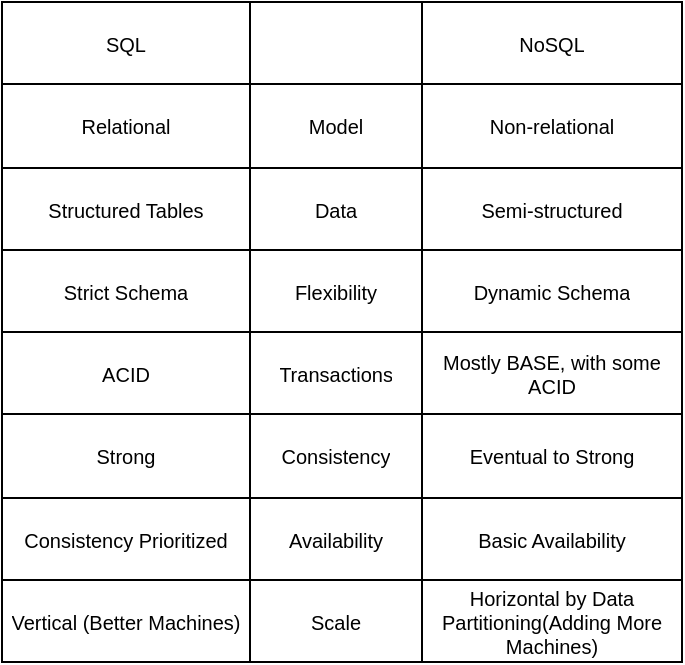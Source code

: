 <mxfile version="20.3.0" type="device" pages="10"><diagram id="bmeC23ZVEP4GH1zUWaCs" name="SQL vs NoSQL"><mxGraphModel dx="1338" dy="857" grid="0" gridSize="10" guides="1" tooltips="1" connect="1" arrows="1" fold="1" page="1" pageScale="1" pageWidth="1100" pageHeight="850" math="0" shadow="0"><root><mxCell id="0"/><mxCell id="1" parent="0"/><mxCell id="XJnnD5uresD6ZvlUQah7-67" value="" style="shape=table;html=1;whiteSpace=wrap;startSize=0;container=1;collapsible=0;childLayout=tableLayout;fontSize=10;" parent="1" vertex="1"><mxGeometry x="500" y="400" width="340" height="330" as="geometry"/></mxCell><mxCell id="XJnnD5uresD6ZvlUQah7-100" value="" style="shape=tableRow;horizontal=0;startSize=0;swimlaneHead=0;swimlaneBody=0;top=0;left=0;bottom=0;right=0;collapsible=0;dropTarget=0;fillColor=none;points=[[0,0.5],[1,0.5]];portConstraint=eastwest;fontSize=10;" parent="XJnnD5uresD6ZvlUQah7-67" vertex="1"><mxGeometry width="340" height="41" as="geometry"/></mxCell><mxCell id="XJnnD5uresD6ZvlUQah7-101" value="&lt;font style=&quot;font-size: 10px;&quot;&gt;SQL&lt;/font&gt;" style="shape=partialRectangle;html=1;whiteSpace=wrap;connectable=0;fillColor=none;top=0;left=0;bottom=0;right=0;overflow=hidden;fontSize=10;" parent="XJnnD5uresD6ZvlUQah7-100" vertex="1"><mxGeometry width="124" height="41" as="geometry"><mxRectangle width="124" height="41" as="alternateBounds"/></mxGeometry></mxCell><mxCell id="XJnnD5uresD6ZvlUQah7-102" value="" style="shape=partialRectangle;html=1;whiteSpace=wrap;connectable=0;fillColor=none;top=0;left=0;bottom=0;right=0;overflow=hidden;fontSize=10;" parent="XJnnD5uresD6ZvlUQah7-100" vertex="1"><mxGeometry x="124" width="86" height="41" as="geometry"><mxRectangle width="86" height="41" as="alternateBounds"/></mxGeometry></mxCell><mxCell id="XJnnD5uresD6ZvlUQah7-103" value="NoSQL" style="shape=partialRectangle;html=1;whiteSpace=wrap;connectable=0;fillColor=none;top=0;left=0;bottom=0;right=0;overflow=hidden;fontSize=10;" parent="XJnnD5uresD6ZvlUQah7-100" vertex="1"><mxGeometry x="210" width="130" height="41" as="geometry"><mxRectangle width="130" height="41" as="alternateBounds"/></mxGeometry></mxCell><mxCell id="XJnnD5uresD6ZvlUQah7-68" value="" style="shape=tableRow;horizontal=0;startSize=0;swimlaneHead=0;swimlaneBody=0;top=0;left=0;bottom=0;right=0;collapsible=0;dropTarget=0;fillColor=none;points=[[0,0.5],[1,0.5]];portConstraint=eastwest;fontSize=10;" parent="XJnnD5uresD6ZvlUQah7-67" vertex="1"><mxGeometry y="41" width="340" height="42" as="geometry"/></mxCell><mxCell id="XJnnD5uresD6ZvlUQah7-69" value="Relational" style="shape=partialRectangle;html=1;whiteSpace=wrap;connectable=0;fillColor=none;top=0;left=0;bottom=0;right=0;overflow=hidden;fontSize=10;" parent="XJnnD5uresD6ZvlUQah7-68" vertex="1"><mxGeometry width="124" height="42" as="geometry"><mxRectangle width="124" height="42" as="alternateBounds"/></mxGeometry></mxCell><mxCell id="XJnnD5uresD6ZvlUQah7-70" value="Model" style="shape=partialRectangle;html=1;whiteSpace=wrap;connectable=0;fillColor=none;top=0;left=0;bottom=0;right=0;overflow=hidden;fontSize=10;" parent="XJnnD5uresD6ZvlUQah7-68" vertex="1"><mxGeometry x="124" width="86" height="42" as="geometry"><mxRectangle width="86" height="42" as="alternateBounds"/></mxGeometry></mxCell><mxCell id="XJnnD5uresD6ZvlUQah7-71" value="Non-relational" style="shape=partialRectangle;html=1;whiteSpace=wrap;connectable=0;fillColor=none;top=0;left=0;bottom=0;right=0;overflow=hidden;fontSize=10;" parent="XJnnD5uresD6ZvlUQah7-68" vertex="1"><mxGeometry x="210" width="130" height="42" as="geometry"><mxRectangle width="130" height="42" as="alternateBounds"/></mxGeometry></mxCell><mxCell id="XJnnD5uresD6ZvlUQah7-72" value="" style="shape=tableRow;horizontal=0;startSize=0;swimlaneHead=0;swimlaneBody=0;top=0;left=0;bottom=0;right=0;collapsible=0;dropTarget=0;fillColor=none;points=[[0,0.5],[1,0.5]];portConstraint=eastwest;fontSize=10;" parent="XJnnD5uresD6ZvlUQah7-67" vertex="1"><mxGeometry y="83" width="340" height="41" as="geometry"/></mxCell><mxCell id="XJnnD5uresD6ZvlUQah7-73" value="Structured Tables" style="shape=partialRectangle;html=1;whiteSpace=wrap;connectable=0;fillColor=none;top=0;left=0;bottom=0;right=0;overflow=hidden;fontSize=10;" parent="XJnnD5uresD6ZvlUQah7-72" vertex="1"><mxGeometry width="124" height="41" as="geometry"><mxRectangle width="124" height="41" as="alternateBounds"/></mxGeometry></mxCell><mxCell id="XJnnD5uresD6ZvlUQah7-74" value="Data" style="shape=partialRectangle;html=1;whiteSpace=wrap;connectable=0;fillColor=none;top=0;left=0;bottom=0;right=0;overflow=hidden;fontSize=10;" parent="XJnnD5uresD6ZvlUQah7-72" vertex="1"><mxGeometry x="124" width="86" height="41" as="geometry"><mxRectangle width="86" height="41" as="alternateBounds"/></mxGeometry></mxCell><mxCell id="XJnnD5uresD6ZvlUQah7-75" value="Semi-structured" style="shape=partialRectangle;html=1;whiteSpace=wrap;connectable=0;fillColor=none;top=0;left=0;bottom=0;right=0;overflow=hidden;fontSize=10;" parent="XJnnD5uresD6ZvlUQah7-72" vertex="1"><mxGeometry x="210" width="130" height="41" as="geometry"><mxRectangle width="130" height="41" as="alternateBounds"/></mxGeometry></mxCell><mxCell id="XJnnD5uresD6ZvlUQah7-76" value="" style="shape=tableRow;horizontal=0;startSize=0;swimlaneHead=0;swimlaneBody=0;top=0;left=0;bottom=0;right=0;collapsible=0;dropTarget=0;fillColor=none;points=[[0,0.5],[1,0.5]];portConstraint=eastwest;fontSize=10;" parent="XJnnD5uresD6ZvlUQah7-67" vertex="1"><mxGeometry y="124" width="340" height="41" as="geometry"/></mxCell><mxCell id="XJnnD5uresD6ZvlUQah7-77" value="Strict Schema" style="shape=partialRectangle;html=1;whiteSpace=wrap;connectable=0;fillColor=none;top=0;left=0;bottom=0;right=0;overflow=hidden;fontSize=10;" parent="XJnnD5uresD6ZvlUQah7-76" vertex="1"><mxGeometry width="124" height="41" as="geometry"><mxRectangle width="124" height="41" as="alternateBounds"/></mxGeometry></mxCell><mxCell id="XJnnD5uresD6ZvlUQah7-78" value="Flexibility" style="shape=partialRectangle;html=1;whiteSpace=wrap;connectable=0;fillColor=none;top=0;left=0;bottom=0;right=0;overflow=hidden;fontSize=10;" parent="XJnnD5uresD6ZvlUQah7-76" vertex="1"><mxGeometry x="124" width="86" height="41" as="geometry"><mxRectangle width="86" height="41" as="alternateBounds"/></mxGeometry></mxCell><mxCell id="XJnnD5uresD6ZvlUQah7-79" value="Dynamic Schema" style="shape=partialRectangle;html=1;whiteSpace=wrap;connectable=0;fillColor=none;top=0;left=0;bottom=0;right=0;overflow=hidden;pointerEvents=1;fontSize=10;" parent="XJnnD5uresD6ZvlUQah7-76" vertex="1"><mxGeometry x="210" width="130" height="41" as="geometry"><mxRectangle width="130" height="41" as="alternateBounds"/></mxGeometry></mxCell><mxCell id="XJnnD5uresD6ZvlUQah7-80" value="" style="shape=tableRow;horizontal=0;startSize=0;swimlaneHead=0;swimlaneBody=0;top=0;left=0;bottom=0;right=0;collapsible=0;dropTarget=0;fillColor=none;points=[[0,0.5],[1,0.5]];portConstraint=eastwest;fontSize=10;" parent="XJnnD5uresD6ZvlUQah7-67" vertex="1"><mxGeometry y="165" width="340" height="41" as="geometry"/></mxCell><mxCell id="XJnnD5uresD6ZvlUQah7-81" value="ACID" style="shape=partialRectangle;html=1;whiteSpace=wrap;connectable=0;fillColor=none;top=0;left=0;bottom=0;right=0;overflow=hidden;fontSize=10;" parent="XJnnD5uresD6ZvlUQah7-80" vertex="1"><mxGeometry width="124" height="41" as="geometry"><mxRectangle width="124" height="41" as="alternateBounds"/></mxGeometry></mxCell><mxCell id="XJnnD5uresD6ZvlUQah7-82" value="Transactions" style="shape=partialRectangle;html=1;whiteSpace=wrap;connectable=0;fillColor=none;top=0;left=0;bottom=0;right=0;overflow=hidden;fontSize=10;" parent="XJnnD5uresD6ZvlUQah7-80" vertex="1"><mxGeometry x="124" width="86" height="41" as="geometry"><mxRectangle width="86" height="41" as="alternateBounds"/></mxGeometry></mxCell><mxCell id="XJnnD5uresD6ZvlUQah7-83" value="Mostly BASE, with some ACID" style="shape=partialRectangle;html=1;whiteSpace=wrap;connectable=0;fillColor=none;top=0;left=0;bottom=0;right=0;overflow=hidden;pointerEvents=1;fontSize=10;" parent="XJnnD5uresD6ZvlUQah7-80" vertex="1"><mxGeometry x="210" width="130" height="41" as="geometry"><mxRectangle width="130" height="41" as="alternateBounds"/></mxGeometry></mxCell><mxCell id="XJnnD5uresD6ZvlUQah7-84" value="" style="shape=tableRow;horizontal=0;startSize=0;swimlaneHead=0;swimlaneBody=0;top=0;left=0;bottom=0;right=0;collapsible=0;dropTarget=0;fillColor=none;points=[[0,0.5],[1,0.5]];portConstraint=eastwest;fontSize=10;" parent="XJnnD5uresD6ZvlUQah7-67" vertex="1"><mxGeometry y="206" width="340" height="42" as="geometry"/></mxCell><mxCell id="XJnnD5uresD6ZvlUQah7-85" value="Strong" style="shape=partialRectangle;html=1;whiteSpace=wrap;connectable=0;fillColor=none;top=0;left=0;bottom=0;right=0;overflow=hidden;fontSize=10;" parent="XJnnD5uresD6ZvlUQah7-84" vertex="1"><mxGeometry width="124" height="42" as="geometry"><mxRectangle width="124" height="42" as="alternateBounds"/></mxGeometry></mxCell><mxCell id="XJnnD5uresD6ZvlUQah7-86" value="Consistency" style="shape=partialRectangle;html=1;whiteSpace=wrap;connectable=0;fillColor=none;top=0;left=0;bottom=0;right=0;overflow=hidden;fontSize=10;" parent="XJnnD5uresD6ZvlUQah7-84" vertex="1"><mxGeometry x="124" width="86" height="42" as="geometry"><mxRectangle width="86" height="42" as="alternateBounds"/></mxGeometry></mxCell><mxCell id="XJnnD5uresD6ZvlUQah7-87" value="Eventual to Strong" style="shape=partialRectangle;html=1;whiteSpace=wrap;connectable=0;fillColor=none;top=0;left=0;bottom=0;right=0;overflow=hidden;pointerEvents=1;fontSize=10;" parent="XJnnD5uresD6ZvlUQah7-84" vertex="1"><mxGeometry x="210" width="130" height="42" as="geometry"><mxRectangle width="130" height="42" as="alternateBounds"/></mxGeometry></mxCell><mxCell id="XJnnD5uresD6ZvlUQah7-88" value="" style="shape=tableRow;horizontal=0;startSize=0;swimlaneHead=0;swimlaneBody=0;top=0;left=0;bottom=0;right=0;collapsible=0;dropTarget=0;fillColor=none;points=[[0,0.5],[1,0.5]];portConstraint=eastwest;fontSize=10;" parent="XJnnD5uresD6ZvlUQah7-67" vertex="1"><mxGeometry y="248" width="340" height="41" as="geometry"/></mxCell><mxCell id="XJnnD5uresD6ZvlUQah7-89" value="Consistency Prioritized" style="shape=partialRectangle;html=1;whiteSpace=wrap;connectable=0;fillColor=none;top=0;left=0;bottom=0;right=0;overflow=hidden;fontSize=10;" parent="XJnnD5uresD6ZvlUQah7-88" vertex="1"><mxGeometry width="124" height="41" as="geometry"><mxRectangle width="124" height="41" as="alternateBounds"/></mxGeometry></mxCell><mxCell id="XJnnD5uresD6ZvlUQah7-90" value="Availability" style="shape=partialRectangle;html=1;whiteSpace=wrap;connectable=0;fillColor=none;top=0;left=0;bottom=0;right=0;overflow=hidden;fontSize=10;" parent="XJnnD5uresD6ZvlUQah7-88" vertex="1"><mxGeometry x="124" width="86" height="41" as="geometry"><mxRectangle width="86" height="41" as="alternateBounds"/></mxGeometry></mxCell><mxCell id="XJnnD5uresD6ZvlUQah7-91" value="Basic Availability" style="shape=partialRectangle;html=1;whiteSpace=wrap;connectable=0;fillColor=none;top=0;left=0;bottom=0;right=0;overflow=hidden;pointerEvents=1;fontSize=10;" parent="XJnnD5uresD6ZvlUQah7-88" vertex="1"><mxGeometry x="210" width="130" height="41" as="geometry"><mxRectangle width="130" height="41" as="alternateBounds"/></mxGeometry></mxCell><mxCell id="XJnnD5uresD6ZvlUQah7-92" value="" style="shape=tableRow;horizontal=0;startSize=0;swimlaneHead=0;swimlaneBody=0;top=0;left=0;bottom=0;right=0;collapsible=0;dropTarget=0;fillColor=none;points=[[0,0.5],[1,0.5]];portConstraint=eastwest;fontSize=10;" parent="XJnnD5uresD6ZvlUQah7-67" vertex="1"><mxGeometry y="289" width="340" height="41" as="geometry"/></mxCell><mxCell id="XJnnD5uresD6ZvlUQah7-93" value="Vertical (Better Machines)" style="shape=partialRectangle;html=1;whiteSpace=wrap;connectable=0;fillColor=none;top=0;left=0;bottom=0;right=0;overflow=hidden;fontSize=10;" parent="XJnnD5uresD6ZvlUQah7-92" vertex="1"><mxGeometry width="124" height="41" as="geometry"><mxRectangle width="124" height="41" as="alternateBounds"/></mxGeometry></mxCell><mxCell id="XJnnD5uresD6ZvlUQah7-94" value="Scale" style="shape=partialRectangle;html=1;whiteSpace=wrap;connectable=0;fillColor=none;top=0;left=0;bottom=0;right=0;overflow=hidden;fontSize=10;" parent="XJnnD5uresD6ZvlUQah7-92" vertex="1"><mxGeometry x="124" width="86" height="41" as="geometry"><mxRectangle width="86" height="41" as="alternateBounds"/></mxGeometry></mxCell><mxCell id="XJnnD5uresD6ZvlUQah7-95" value="&lt;font style=&quot;font-size: 10px;&quot;&gt;Horizontal by Data Partitioning(Adding More Machines)&lt;/font&gt;" style="shape=partialRectangle;html=1;whiteSpace=wrap;connectable=0;fillColor=none;top=0;left=0;bottom=0;right=0;overflow=hidden;pointerEvents=1;fontSize=10;" parent="XJnnD5uresD6ZvlUQah7-92" vertex="1"><mxGeometry x="210" width="130" height="41" as="geometry"><mxRectangle width="130" height="41" as="alternateBounds"/></mxGeometry></mxCell></root></mxGraphModel></diagram><diagram id="zB7-epJvuJslXONcUxfN" name="Sample Table"><mxGraphModel dx="1338" dy="857" grid="0" gridSize="10" guides="1" tooltips="1" connect="1" arrows="1" fold="1" page="1" pageScale="1" pageWidth="1100" pageHeight="850" math="0" shadow="0"><root><mxCell id="0"/><mxCell id="1" parent="0"/><mxCell id="f8QMIRhuLipVYhXRA7FT-1" value="" style="shape=table;html=1;whiteSpace=wrap;startSize=0;container=1;collapsible=0;childLayout=tableLayout;fontSize=7;" parent="1" vertex="1"><mxGeometry x="340" y="440" width="180" height="62" as="geometry"/></mxCell><mxCell id="f8QMIRhuLipVYhXRA7FT-2" value="" style="shape=tableRow;horizontal=0;startSize=0;swimlaneHead=0;swimlaneBody=0;top=0;left=0;bottom=0;right=0;collapsible=0;dropTarget=0;fillColor=none;points=[[0,0.5],[1,0.5]];portConstraint=eastwest;fontSize=7;" parent="f8QMIRhuLipVYhXRA7FT-1" vertex="1"><mxGeometry width="180" height="22" as="geometry"/></mxCell><mxCell id="f8QMIRhuLipVYhXRA7FT-3" value="client_id" style="shape=partialRectangle;html=1;whiteSpace=wrap;connectable=0;fillColor=none;top=0;left=0;bottom=0;right=0;overflow=hidden;fontSize=7;" parent="f8QMIRhuLipVYhXRA7FT-2" vertex="1"><mxGeometry width="60" height="22" as="geometry"><mxRectangle width="60" height="22" as="alternateBounds"/></mxGeometry></mxCell><mxCell id="f8QMIRhuLipVYhXRA7FT-4" value="PHP&lt;span style=&quot;white-space: pre;&quot;&gt;&#9;&lt;/span&gt;" style="shape=partialRectangle;html=1;whiteSpace=wrap;connectable=0;fillColor=none;top=0;left=0;bottom=0;right=0;overflow=hidden;fontSize=7;" parent="f8QMIRhuLipVYhXRA7FT-2" vertex="1"><mxGeometry x="60" width="60" height="22" as="geometry"><mxRectangle width="60" height="22" as="alternateBounds"/></mxGeometry></mxCell><mxCell id="f8QMIRhuLipVYhXRA7FT-5" value="USD" style="shape=partialRectangle;html=1;whiteSpace=wrap;connectable=0;fillColor=none;top=0;left=0;bottom=0;right=0;overflow=hidden;fontSize=7;" parent="f8QMIRhuLipVYhXRA7FT-2" vertex="1"><mxGeometry x="120" width="60" height="22" as="geometry"><mxRectangle width="60" height="22" as="alternateBounds"/></mxGeometry></mxCell><mxCell id="f8QMIRhuLipVYhXRA7FT-6" value="" style="shape=tableRow;horizontal=0;startSize=0;swimlaneHead=0;swimlaneBody=0;top=0;left=0;bottom=0;right=0;collapsible=0;dropTarget=0;fillColor=none;points=[[0,0.5],[1,0.5]];portConstraint=eastwest;fontSize=7;" parent="f8QMIRhuLipVYhXRA7FT-1" vertex="1"><mxGeometry y="22" width="180" height="20" as="geometry"/></mxCell><mxCell id="f8QMIRhuLipVYhXRA7FT-7" value="1" style="shape=partialRectangle;html=1;whiteSpace=wrap;connectable=0;fillColor=none;top=0;left=0;bottom=0;right=0;overflow=hidden;fontSize=7;" parent="f8QMIRhuLipVYhXRA7FT-6" vertex="1"><mxGeometry width="60" height="20" as="geometry"><mxRectangle width="60" height="20" as="alternateBounds"/></mxGeometry></mxCell><mxCell id="f8QMIRhuLipVYhXRA7FT-8" value="100" style="shape=partialRectangle;html=1;whiteSpace=wrap;connectable=0;fillColor=none;top=0;left=0;bottom=0;right=0;overflow=hidden;fontSize=7;" parent="f8QMIRhuLipVYhXRA7FT-6" vertex="1"><mxGeometry x="60" width="60" height="20" as="geometry"><mxRectangle width="60" height="20" as="alternateBounds"/></mxGeometry></mxCell><mxCell id="f8QMIRhuLipVYhXRA7FT-9" value="100" style="shape=partialRectangle;html=1;whiteSpace=wrap;connectable=0;fillColor=none;top=0;left=0;bottom=0;right=0;overflow=hidden;fontSize=7;" parent="f8QMIRhuLipVYhXRA7FT-6" vertex="1"><mxGeometry x="120" width="60" height="20" as="geometry"><mxRectangle width="60" height="20" as="alternateBounds"/></mxGeometry></mxCell><mxCell id="f8QMIRhuLipVYhXRA7FT-10" value="" style="shape=tableRow;horizontal=0;startSize=0;swimlaneHead=0;swimlaneBody=0;top=0;left=0;bottom=0;right=0;collapsible=0;dropTarget=0;fillColor=none;points=[[0,0.5],[1,0.5]];portConstraint=eastwest;fontSize=7;" parent="f8QMIRhuLipVYhXRA7FT-1" vertex="1"><mxGeometry y="42" width="180" height="20" as="geometry"/></mxCell><mxCell id="f8QMIRhuLipVYhXRA7FT-11" value="2" style="shape=partialRectangle;html=1;whiteSpace=wrap;connectable=0;fillColor=none;top=0;left=0;bottom=0;right=0;overflow=hidden;fontSize=7;" parent="f8QMIRhuLipVYhXRA7FT-10" vertex="1"><mxGeometry width="60" height="20" as="geometry"><mxRectangle width="60" height="20" as="alternateBounds"/></mxGeometry></mxCell><mxCell id="f8QMIRhuLipVYhXRA7FT-12" value="200" style="shape=partialRectangle;html=1;whiteSpace=wrap;connectable=0;fillColor=none;top=0;left=0;bottom=0;right=0;overflow=hidden;fontSize=7;" parent="f8QMIRhuLipVYhXRA7FT-10" vertex="1"><mxGeometry x="60" width="60" height="20" as="geometry"><mxRectangle width="60" height="20" as="alternateBounds"/></mxGeometry></mxCell><mxCell id="f8QMIRhuLipVYhXRA7FT-13" value="200" style="shape=partialRectangle;html=1;whiteSpace=wrap;connectable=0;fillColor=none;top=0;left=0;bottom=0;right=0;overflow=hidden;pointerEvents=1;fontSize=7;" parent="f8QMIRhuLipVYhXRA7FT-10" vertex="1"><mxGeometry x="120" width="60" height="20" as="geometry"><mxRectangle width="60" height="20" as="alternateBounds"/></mxGeometry></mxCell><mxCell id="f8QMIRhuLipVYhXRA7FT-14" value="" style="shape=table;html=1;whiteSpace=wrap;startSize=0;container=1;collapsible=0;childLayout=tableLayout;fontSize=7;" parent="1" vertex="1"><mxGeometry x="530" y="440" width="300" height="102" as="geometry"/></mxCell><mxCell id="f8QMIRhuLipVYhXRA7FT-15" value="" style="shape=tableRow;horizontal=0;startSize=0;swimlaneHead=0;swimlaneBody=0;top=0;left=0;bottom=0;right=0;collapsible=0;dropTarget=0;fillColor=none;points=[[0,0.5],[1,0.5]];portConstraint=eastwest;fontSize=7;" parent="f8QMIRhuLipVYhXRA7FT-14" vertex="1"><mxGeometry width="300" height="22" as="geometry"/></mxCell><mxCell id="f8QMIRhuLipVYhXRA7FT-16" value="txn_id" style="shape=partialRectangle;html=1;whiteSpace=wrap;connectable=0;fillColor=none;top=0;left=0;bottom=0;right=0;overflow=hidden;fontSize=7;" parent="f8QMIRhuLipVYhXRA7FT-15" vertex="1"><mxGeometry width="60" height="22" as="geometry"><mxRectangle width="60" height="22" as="alternateBounds"/></mxGeometry></mxCell><mxCell id="f8QMIRhuLipVYhXRA7FT-17" value="client_id" style="shape=partialRectangle;html=1;whiteSpace=wrap;connectable=0;fillColor=none;top=0;left=0;bottom=0;right=0;overflow=hidden;fontSize=7;" parent="f8QMIRhuLipVYhXRA7FT-15" vertex="1"><mxGeometry x="60" width="60" height="22" as="geometry"><mxRectangle width="60" height="22" as="alternateBounds"/></mxGeometry></mxCell><mxCell id="f8QMIRhuLipVYhXRA7FT-18" value="amount" style="shape=partialRectangle;html=1;whiteSpace=wrap;connectable=0;fillColor=none;top=0;left=0;bottom=0;right=0;overflow=hidden;fontSize=7;" parent="f8QMIRhuLipVYhXRA7FT-15" vertex="1"><mxGeometry x="120" width="60" height="22" as="geometry"><mxRectangle width="60" height="22" as="alternateBounds"/></mxGeometry></mxCell><mxCell id="f8QMIRhuLipVYhXRA7FT-63" value="ccy" style="shape=partialRectangle;html=1;whiteSpace=wrap;connectable=0;fillColor=none;top=0;left=0;bottom=0;right=0;overflow=hidden;fontSize=7;" parent="f8QMIRhuLipVYhXRA7FT-15" vertex="1"><mxGeometry x="180" width="60" height="22" as="geometry"><mxRectangle width="60" height="22" as="alternateBounds"/></mxGeometry></mxCell><mxCell id="f8QMIRhuLipVYhXRA7FT-68" value="business_date" style="shape=partialRectangle;html=1;whiteSpace=wrap;connectable=0;fillColor=none;top=0;left=0;bottom=0;right=0;overflow=hidden;fontSize=7;" parent="f8QMIRhuLipVYhXRA7FT-15" vertex="1"><mxGeometry x="240" width="60" height="22" as="geometry"><mxRectangle width="60" height="22" as="alternateBounds"/></mxGeometry></mxCell><mxCell id="f8QMIRhuLipVYhXRA7FT-19" value="" style="shape=tableRow;horizontal=0;startSize=0;swimlaneHead=0;swimlaneBody=0;top=0;left=0;bottom=0;right=0;collapsible=0;dropTarget=0;fillColor=none;points=[[0,0.5],[1,0.5]];portConstraint=eastwest;fontSize=7;" parent="f8QMIRhuLipVYhXRA7FT-14" vertex="1"><mxGeometry y="22" width="300" height="20" as="geometry"/></mxCell><mxCell id="f8QMIRhuLipVYhXRA7FT-20" value="1" style="shape=partialRectangle;html=1;whiteSpace=wrap;connectable=0;fillColor=none;top=0;left=0;bottom=0;right=0;overflow=hidden;fontSize=7;" parent="f8QMIRhuLipVYhXRA7FT-19" vertex="1"><mxGeometry width="60" height="20" as="geometry"><mxRectangle width="60" height="20" as="alternateBounds"/></mxGeometry></mxCell><mxCell id="f8QMIRhuLipVYhXRA7FT-21" value="1" style="shape=partialRectangle;html=1;whiteSpace=wrap;connectable=0;fillColor=none;top=0;left=0;bottom=0;right=0;overflow=hidden;fontSize=7;" parent="f8QMIRhuLipVYhXRA7FT-19" vertex="1"><mxGeometry x="60" width="60" height="20" as="geometry"><mxRectangle width="60" height="20" as="alternateBounds"/></mxGeometry></mxCell><mxCell id="f8QMIRhuLipVYhXRA7FT-22" value="100" style="shape=partialRectangle;html=1;whiteSpace=wrap;connectable=0;fillColor=none;top=0;left=0;bottom=0;right=0;overflow=hidden;fontSize=7;" parent="f8QMIRhuLipVYhXRA7FT-19" vertex="1"><mxGeometry x="120" width="60" height="20" as="geometry"><mxRectangle width="60" height="20" as="alternateBounds"/></mxGeometry></mxCell><mxCell id="f8QMIRhuLipVYhXRA7FT-64" value="PHP" style="shape=partialRectangle;html=1;whiteSpace=wrap;connectable=0;fillColor=none;top=0;left=0;bottom=0;right=0;overflow=hidden;fontSize=7;" parent="f8QMIRhuLipVYhXRA7FT-19" vertex="1"><mxGeometry x="180" width="60" height="20" as="geometry"><mxRectangle width="60" height="20" as="alternateBounds"/></mxGeometry></mxCell><mxCell id="f8QMIRhuLipVYhXRA7FT-69" value="2023" style="shape=partialRectangle;html=1;whiteSpace=wrap;connectable=0;fillColor=none;top=0;left=0;bottom=0;right=0;overflow=hidden;fontSize=7;" parent="f8QMIRhuLipVYhXRA7FT-19" vertex="1"><mxGeometry x="240" width="60" height="20" as="geometry"><mxRectangle width="60" height="20" as="alternateBounds"/></mxGeometry></mxCell><mxCell id="f8QMIRhuLipVYhXRA7FT-23" value="" style="shape=tableRow;horizontal=0;startSize=0;swimlaneHead=0;swimlaneBody=0;top=0;left=0;bottom=0;right=0;collapsible=0;dropTarget=0;fillColor=none;points=[[0,0.5],[1,0.5]];portConstraint=eastwest;fontSize=7;" parent="f8QMIRhuLipVYhXRA7FT-14" vertex="1"><mxGeometry y="42" width="300" height="20" as="geometry"/></mxCell><mxCell id="f8QMIRhuLipVYhXRA7FT-24" value="2" style="shape=partialRectangle;html=1;whiteSpace=wrap;connectable=0;fillColor=none;top=0;left=0;bottom=0;right=0;overflow=hidden;fontSize=7;" parent="f8QMIRhuLipVYhXRA7FT-23" vertex="1"><mxGeometry width="60" height="20" as="geometry"><mxRectangle width="60" height="20" as="alternateBounds"/></mxGeometry></mxCell><mxCell id="f8QMIRhuLipVYhXRA7FT-25" value="1" style="shape=partialRectangle;html=1;whiteSpace=wrap;connectable=0;fillColor=none;top=0;left=0;bottom=0;right=0;overflow=hidden;fontSize=7;" parent="f8QMIRhuLipVYhXRA7FT-23" vertex="1"><mxGeometry x="60" width="60" height="20" as="geometry"><mxRectangle width="60" height="20" as="alternateBounds"/></mxGeometry></mxCell><mxCell id="f8QMIRhuLipVYhXRA7FT-26" value="100" style="shape=partialRectangle;html=1;whiteSpace=wrap;connectable=0;fillColor=none;top=0;left=0;bottom=0;right=0;overflow=hidden;pointerEvents=1;fontSize=7;" parent="f8QMIRhuLipVYhXRA7FT-23" vertex="1"><mxGeometry x="120" width="60" height="20" as="geometry"><mxRectangle width="60" height="20" as="alternateBounds"/></mxGeometry></mxCell><mxCell id="f8QMIRhuLipVYhXRA7FT-65" value="USD" style="shape=partialRectangle;html=1;whiteSpace=wrap;connectable=0;fillColor=none;top=0;left=0;bottom=0;right=0;overflow=hidden;pointerEvents=1;fontSize=7;" parent="f8QMIRhuLipVYhXRA7FT-23" vertex="1"><mxGeometry x="180" width="60" height="20" as="geometry"><mxRectangle width="60" height="20" as="alternateBounds"/></mxGeometry></mxCell><mxCell id="f8QMIRhuLipVYhXRA7FT-70" value="2023" style="shape=partialRectangle;html=1;whiteSpace=wrap;connectable=0;fillColor=none;top=0;left=0;bottom=0;right=0;overflow=hidden;pointerEvents=1;fontSize=7;" parent="f8QMIRhuLipVYhXRA7FT-23" vertex="1"><mxGeometry x="240" width="60" height="20" as="geometry"><mxRectangle width="60" height="20" as="alternateBounds"/></mxGeometry></mxCell><mxCell id="f8QMIRhuLipVYhXRA7FT-55" value="" style="shape=tableRow;horizontal=0;startSize=0;swimlaneHead=0;swimlaneBody=0;top=0;left=0;bottom=0;right=0;collapsible=0;dropTarget=0;fillColor=none;points=[[0,0.5],[1,0.5]];portConstraint=eastwest;fontSize=7;" parent="f8QMIRhuLipVYhXRA7FT-14" vertex="1"><mxGeometry y="62" width="300" height="20" as="geometry"/></mxCell><mxCell id="f8QMIRhuLipVYhXRA7FT-56" value="3" style="shape=partialRectangle;html=1;whiteSpace=wrap;connectable=0;fillColor=none;top=0;left=0;bottom=0;right=0;overflow=hidden;fontSize=7;" parent="f8QMIRhuLipVYhXRA7FT-55" vertex="1"><mxGeometry width="60" height="20" as="geometry"><mxRectangle width="60" height="20" as="alternateBounds"/></mxGeometry></mxCell><mxCell id="f8QMIRhuLipVYhXRA7FT-57" value="2" style="shape=partialRectangle;html=1;whiteSpace=wrap;connectable=0;fillColor=none;top=0;left=0;bottom=0;right=0;overflow=hidden;fontSize=7;" parent="f8QMIRhuLipVYhXRA7FT-55" vertex="1"><mxGeometry x="60" width="60" height="20" as="geometry"><mxRectangle width="60" height="20" as="alternateBounds"/></mxGeometry></mxCell><mxCell id="f8QMIRhuLipVYhXRA7FT-58" value="200" style="shape=partialRectangle;html=1;whiteSpace=wrap;connectable=0;fillColor=none;top=0;left=0;bottom=0;right=0;overflow=hidden;pointerEvents=1;fontSize=7;" parent="f8QMIRhuLipVYhXRA7FT-55" vertex="1"><mxGeometry x="120" width="60" height="20" as="geometry"><mxRectangle width="60" height="20" as="alternateBounds"/></mxGeometry></mxCell><mxCell id="f8QMIRhuLipVYhXRA7FT-66" value="PHP" style="shape=partialRectangle;html=1;whiteSpace=wrap;connectable=0;fillColor=none;top=0;left=0;bottom=0;right=0;overflow=hidden;pointerEvents=1;fontSize=7;" parent="f8QMIRhuLipVYhXRA7FT-55" vertex="1"><mxGeometry x="180" width="60" height="20" as="geometry"><mxRectangle width="60" height="20" as="alternateBounds"/></mxGeometry></mxCell><mxCell id="f8QMIRhuLipVYhXRA7FT-71" value="2023" style="shape=partialRectangle;html=1;whiteSpace=wrap;connectable=0;fillColor=none;top=0;left=0;bottom=0;right=0;overflow=hidden;pointerEvents=1;fontSize=7;" parent="f8QMIRhuLipVYhXRA7FT-55" vertex="1"><mxGeometry x="240" width="60" height="20" as="geometry"><mxRectangle width="60" height="20" as="alternateBounds"/></mxGeometry></mxCell><mxCell id="f8QMIRhuLipVYhXRA7FT-59" value="" style="shape=tableRow;horizontal=0;startSize=0;swimlaneHead=0;swimlaneBody=0;top=0;left=0;bottom=0;right=0;collapsible=0;dropTarget=0;fillColor=none;points=[[0,0.5],[1,0.5]];portConstraint=eastwest;fontSize=7;" parent="f8QMIRhuLipVYhXRA7FT-14" vertex="1"><mxGeometry y="82" width="300" height="20" as="geometry"/></mxCell><mxCell id="f8QMIRhuLipVYhXRA7FT-60" value="4" style="shape=partialRectangle;html=1;whiteSpace=wrap;connectable=0;fillColor=none;top=0;left=0;bottom=0;right=0;overflow=hidden;fontSize=7;" parent="f8QMIRhuLipVYhXRA7FT-59" vertex="1"><mxGeometry width="60" height="20" as="geometry"><mxRectangle width="60" height="20" as="alternateBounds"/></mxGeometry></mxCell><mxCell id="f8QMIRhuLipVYhXRA7FT-61" value="2" style="shape=partialRectangle;html=1;whiteSpace=wrap;connectable=0;fillColor=none;top=0;left=0;bottom=0;right=0;overflow=hidden;fontSize=7;" parent="f8QMIRhuLipVYhXRA7FT-59" vertex="1"><mxGeometry x="60" width="60" height="20" as="geometry"><mxRectangle width="60" height="20" as="alternateBounds"/></mxGeometry></mxCell><mxCell id="f8QMIRhuLipVYhXRA7FT-62" value="200" style="shape=partialRectangle;html=1;whiteSpace=wrap;connectable=0;fillColor=none;top=0;left=0;bottom=0;right=0;overflow=hidden;pointerEvents=1;fontSize=7;" parent="f8QMIRhuLipVYhXRA7FT-59" vertex="1"><mxGeometry x="120" width="60" height="20" as="geometry"><mxRectangle width="60" height="20" as="alternateBounds"/></mxGeometry></mxCell><mxCell id="f8QMIRhuLipVYhXRA7FT-67" value="USD" style="shape=partialRectangle;html=1;whiteSpace=wrap;connectable=0;fillColor=none;top=0;left=0;bottom=0;right=0;overflow=hidden;pointerEvents=1;fontSize=7;" parent="f8QMIRhuLipVYhXRA7FT-59" vertex="1"><mxGeometry x="180" width="60" height="20" as="geometry"><mxRectangle width="60" height="20" as="alternateBounds"/></mxGeometry></mxCell><mxCell id="f8QMIRhuLipVYhXRA7FT-72" value="2023" style="shape=partialRectangle;html=1;whiteSpace=wrap;connectable=0;fillColor=none;top=0;left=0;bottom=0;right=0;overflow=hidden;pointerEvents=1;fontSize=7;" parent="f8QMIRhuLipVYhXRA7FT-59" vertex="1"><mxGeometry x="240" width="60" height="20" as="geometry"><mxRectangle width="60" height="20" as="alternateBounds"/></mxGeometry></mxCell><mxCell id="f8QMIRhuLipVYhXRA7FT-27" value="Balances Table" style="text;html=1;strokeColor=none;fillColor=none;align=center;verticalAlign=middle;whiteSpace=wrap;rounded=0;fontSize=7;" parent="1" vertex="1"><mxGeometry x="400" y="410" width="60" height="30" as="geometry"/></mxCell><mxCell id="f8QMIRhuLipVYhXRA7FT-28" value="Transactions Table" style="text;html=1;strokeColor=none;fillColor=none;align=center;verticalAlign=middle;whiteSpace=wrap;rounded=0;fontSize=7;" parent="1" vertex="1"><mxGeometry x="645" y="410" width="70" height="30" as="geometry"/></mxCell><mxCell id="f8QMIRhuLipVYhXRA7FT-73" value="PK" style="rounded=0;whiteSpace=wrap;html=1;fontSize=7;" parent="1" vertex="1"><mxGeometry x="360" y="510" width="20" height="20" as="geometry"/></mxCell><mxCell id="f8QMIRhuLipVYhXRA7FT-74" value="PK" style="rounded=0;whiteSpace=wrap;html=1;fontSize=7;" parent="1" vertex="1"><mxGeometry x="550" y="550" width="20" height="20" as="geometry"/></mxCell><mxCell id="f8QMIRhuLipVYhXRA7FT-75" value="FK" style="rounded=0;whiteSpace=wrap;html=1;fontSize=7;" parent="1" vertex="1"><mxGeometry x="610" y="550" width="20" height="20" as="geometry"/></mxCell></root></mxGraphModel></diagram><diagram id="HnQtj8C1A1w5Jhpu0zO1" name="PUT"><mxGraphModel dx="1338" dy="857" grid="0" gridSize="10" guides="1" tooltips="1" connect="1" arrows="1" fold="1" page="1" pageScale="1" pageWidth="1100" pageHeight="850" math="0" shadow="0"><root><mxCell id="0"/><mxCell id="1" parent="0"/><mxCell id="p28VvmCt2mhe0dCIXKX9-7" value="sam" style="rounded=0;whiteSpace=wrap;html=1;fontSize=11;" parent="1" vertex="1"><mxGeometry x="340" y="250" width="440" height="160" as="geometry"/></mxCell><mxCell id="p28VvmCt2mhe0dCIXKX9-1" value="ap-southeast-1b" style="sketch=0;points=[[0,0,0],[0.25,0,0],[0.5,0,0],[0.75,0,0],[1,0,0],[0,1,0],[0.25,1,0],[0.5,1,0],[0.75,1,0],[1,1,0],[0,0.25,0],[0,0.5,0],[0,0.75,0],[1,0.25,0],[1,0.5,0],[1,0.75,0]];outlineConnect=0;fontColor=#232F3E;gradientColor=#4D72F3;gradientDirection=north;fillColor=#3334B9;strokeColor=#ffffff;dashed=0;verticalLabelPosition=top;verticalAlign=bottom;align=center;html=1;fontSize=12;fontStyle=0;aspect=fixed;shape=mxgraph.aws4.resourceIcon;resIcon=mxgraph.aws4.dynamodb;labelPosition=center;" parent="1" vertex="1"><mxGeometry x="390" y="300" width="78" height="78" as="geometry"/></mxCell><mxCell id="p28VvmCt2mhe0dCIXKX9-2" value="ap-southeast-1a" style="sketch=0;points=[[0,0,0],[0.25,0,0],[0.5,0,0],[0.75,0,0],[1,0,0],[0,1,0],[0.25,1,0],[0.5,1,0],[0.75,1,0],[1,1,0],[0,0.25,0],[0,0.5,0],[0,0.75,0],[1,0.25,0],[1,0.5,0],[1,0.75,0]];outlineConnect=0;fontColor=#232F3E;gradientColor=#4D72F3;gradientDirection=north;fillColor=#3334B9;strokeColor=#ffffff;dashed=0;verticalLabelPosition=top;verticalAlign=bottom;align=center;html=1;fontSize=12;fontStyle=0;aspect=fixed;shape=mxgraph.aws4.resourceIcon;resIcon=mxgraph.aws4.dynamodb;labelPosition=center;" parent="1" vertex="1"><mxGeometry x="520" y="300" width="78" height="78" as="geometry"/></mxCell><mxCell id="p28VvmCt2mhe0dCIXKX9-3" value="ap-southeat-1c" style="sketch=0;points=[[0,0,0],[0.25,0,0],[0.5,0,0],[0.75,0,0],[1,0,0],[0,1,0],[0.25,1,0],[0.5,1,0],[0.75,1,0],[1,1,0],[0,0.25,0],[0,0.5,0],[0,0.75,0],[1,0.25,0],[1,0.5,0],[1,0.75,0]];outlineConnect=0;fontColor=#232F3E;gradientColor=#4D72F3;gradientDirection=north;fillColor=#3334B9;strokeColor=#ffffff;dashed=0;verticalLabelPosition=top;verticalAlign=bottom;align=center;html=1;fontSize=12;fontStyle=0;aspect=fixed;shape=mxgraph.aws4.resourceIcon;resIcon=mxgraph.aws4.dynamodb;labelPosition=center;" parent="1" vertex="1"><mxGeometry x="650" y="300" width="78" height="78" as="geometry"/></mxCell><mxCell id="p28VvmCt2mhe0dCIXKX9-6" value="" style="edgeStyle=orthogonalEdgeStyle;rounded=0;orthogonalLoop=1;jettySize=auto;html=1;fontSize=7;labelPosition=center;verticalLabelPosition=top;align=center;verticalAlign=bottom;" parent="1" source="p28VvmCt2mhe0dCIXKX9-5" target="p28VvmCt2mhe0dCIXKX9-2" edge="1"><mxGeometry relative="1" as="geometry"/></mxCell><mxCell id="p28VvmCt2mhe0dCIXKX9-9" value="Put Item" style="edgeLabel;html=1;align=center;verticalAlign=middle;resizable=0;points=[];fontSize=11;" parent="p28VvmCt2mhe0dCIXKX9-6" vertex="1" connectable="0"><mxGeometry x="-0.3" y="1" relative="1" as="geometry"><mxPoint x="1" y="-4" as="offset"/></mxGeometry></mxCell><mxCell id="p28VvmCt2mhe0dCIXKX9-5" value="" style="sketch=0;outlineConnect=0;fontColor=#232F3E;gradientColor=none;fillColor=#232F3D;strokeColor=none;dashed=0;verticalLabelPosition=top;verticalAlign=bottom;align=center;html=1;fontSize=12;fontStyle=0;aspect=fixed;pointerEvents=1;shape=mxgraph.aws4.user;labelPosition=center;" parent="1" vertex="1"><mxGeometry x="529" y="480" width="60" height="60" as="geometry"/></mxCell><mxCell id="p28VvmCt2mhe0dCIXKX9-8" value="Same Table" style="text;html=1;strokeColor=none;fillColor=none;align=center;verticalAlign=middle;whiteSpace=wrap;rounded=0;fontSize=11;" parent="1" vertex="1"><mxGeometry x="340" y="250" width="90" height="30" as="geometry"/></mxCell><mxCell id="p28VvmCt2mhe0dCIXKX9-10" value="" style="sketch=0;outlineConnect=0;fontColor=#232F3E;gradientColor=none;fillColor=#232F3D;strokeColor=none;dashed=0;verticalLabelPosition=top;verticalAlign=bottom;align=center;html=1;fontSize=12;fontStyle=0;aspect=fixed;pointerEvents=1;shape=mxgraph.aws4.user;labelPosition=center;" parent="1" vertex="1"><mxGeometry x="399" y="480" width="60" height="60" as="geometry"/></mxCell><mxCell id="p28VvmCt2mhe0dCIXKX9-11" value="" style="sketch=0;outlineConnect=0;fontColor=#232F3E;gradientColor=none;fillColor=#232F3D;strokeColor=none;dashed=0;verticalLabelPosition=top;verticalAlign=bottom;align=center;html=1;fontSize=12;fontStyle=0;aspect=fixed;pointerEvents=1;shape=mxgraph.aws4.user;labelPosition=center;" parent="1" vertex="1"><mxGeometry x="659" y="480" width="60" height="60" as="geometry"/></mxCell></root></mxGraphModel></diagram><diagram name="GET OLD ITEMS" id="p9mHRRd4ryMeDoju6-EY"><mxGraphModel dx="1338" dy="857" grid="0" gridSize="10" guides="1" tooltips="1" connect="1" arrows="1" fold="1" page="1" pageScale="1" pageWidth="1100" pageHeight="850" math="0" shadow="0"><root><mxCell id="NyjG0Q4OuJosc5KmsV-7-0"/><mxCell id="NyjG0Q4OuJosc5KmsV-7-1" parent="NyjG0Q4OuJosc5KmsV-7-0"/><mxCell id="NyjG0Q4OuJosc5KmsV-7-2" value="sam" style="rounded=0;whiteSpace=wrap;html=1;fontSize=11;" parent="NyjG0Q4OuJosc5KmsV-7-1" vertex="1"><mxGeometry x="340" y="250" width="440" height="160" as="geometry"/></mxCell><mxCell id="NyjG0Q4OuJosc5KmsV-7-3" value="" style="edgeStyle=orthogonalEdgeStyle;rounded=0;orthogonalLoop=1;jettySize=auto;html=1;fontSize=11;" parent="NyjG0Q4OuJosc5KmsV-7-1" source="NyjG0Q4OuJosc5KmsV-7-5" target="NyjG0Q4OuJosc5KmsV-7-14" edge="1"><mxGeometry relative="1" as="geometry"/></mxCell><mxCell id="NyjG0Q4OuJosc5KmsV-7-4" value="Get Item (old)" style="edgeLabel;html=1;align=center;verticalAlign=middle;resizable=0;points=[];fontSize=11;" parent="NyjG0Q4OuJosc5KmsV-7-3" vertex="1" connectable="0"><mxGeometry x="-0.171" y="1" relative="1" as="geometry"><mxPoint x="-1" y="20" as="offset"/></mxGeometry></mxCell><mxCell id="NyjG0Q4OuJosc5KmsV-7-5" value="ap-southeast-1b" style="sketch=0;points=[[0,0,0],[0.25,0,0],[0.5,0,0],[0.75,0,0],[1,0,0],[0,1,0],[0.25,1,0],[0.5,1,0],[0.75,1,0],[1,1,0],[0,0.25,0],[0,0.5,0],[0,0.75,0],[1,0.25,0],[1,0.5,0],[1,0.75,0]];outlineConnect=0;fontColor=#232F3E;gradientColor=#4D72F3;gradientDirection=north;fillColor=#3334B9;strokeColor=#ffffff;dashed=0;verticalLabelPosition=top;verticalAlign=bottom;align=center;html=1;fontSize=12;fontStyle=0;aspect=fixed;shape=mxgraph.aws4.resourceIcon;resIcon=mxgraph.aws4.dynamodb;labelPosition=center;" parent="NyjG0Q4OuJosc5KmsV-7-1" vertex="1"><mxGeometry x="390" y="300" width="78" height="78" as="geometry"/></mxCell><mxCell id="NyjG0Q4OuJosc5KmsV-7-6" value="ap-southeast-1a" style="sketch=0;points=[[0,0,0],[0.25,0,0],[0.5,0,0],[0.75,0,0],[1,0,0],[0,1,0],[0.25,1,0],[0.5,1,0],[0.75,1,0],[1,1,0],[0,0.25,0],[0,0.5,0],[0,0.75,0],[1,0.25,0],[1,0.5,0],[1,0.75,0]];outlineConnect=0;fontColor=#232F3E;gradientColor=#4D72F3;gradientDirection=north;fillColor=#3334B9;strokeColor=#ffffff;dashed=0;verticalLabelPosition=top;verticalAlign=bottom;align=center;html=1;fontSize=12;fontStyle=0;aspect=fixed;shape=mxgraph.aws4.resourceIcon;resIcon=mxgraph.aws4.dynamodb;labelPosition=center;" parent="NyjG0Q4OuJosc5KmsV-7-1" vertex="1"><mxGeometry x="520" y="300" width="78" height="78" as="geometry"/></mxCell><mxCell id="NyjG0Q4OuJosc5KmsV-7-7" value="" style="edgeStyle=orthogonalEdgeStyle;rounded=0;orthogonalLoop=1;jettySize=auto;html=1;fontSize=11;" parent="NyjG0Q4OuJosc5KmsV-7-1" source="NyjG0Q4OuJosc5KmsV-7-9" target="NyjG0Q4OuJosc5KmsV-7-15" edge="1"><mxGeometry relative="1" as="geometry"/></mxCell><mxCell id="NyjG0Q4OuJosc5KmsV-7-8" value="Get Item (old)" style="edgeLabel;html=1;align=center;verticalAlign=middle;resizable=0;points=[];fontSize=11;" parent="NyjG0Q4OuJosc5KmsV-7-7" vertex="1" connectable="0"><mxGeometry x="0.166" y="1" relative="1" as="geometry"><mxPoint x="-1" y="3" as="offset"/></mxGeometry></mxCell><mxCell id="NyjG0Q4OuJosc5KmsV-7-9" value="ap-southeat-1c" style="sketch=0;points=[[0,0,0],[0.25,0,0],[0.5,0,0],[0.75,0,0],[1,0,0],[0,1,0],[0.25,1,0],[0.5,1,0],[0.75,1,0],[1,1,0],[0,0.25,0],[0,0.5,0],[0,0.75,0],[1,0.25,0],[1,0.5,0],[1,0.75,0]];outlineConnect=0;fontColor=#232F3E;gradientColor=#4D72F3;gradientDirection=north;fillColor=#3334B9;strokeColor=#ffffff;dashed=0;verticalLabelPosition=top;verticalAlign=bottom;align=center;html=1;fontSize=12;fontStyle=0;aspect=fixed;shape=mxgraph.aws4.resourceIcon;resIcon=mxgraph.aws4.dynamodb;labelPosition=center;" parent="NyjG0Q4OuJosc5KmsV-7-1" vertex="1"><mxGeometry x="650" y="300" width="78" height="78" as="geometry"/></mxCell><mxCell id="NyjG0Q4OuJosc5KmsV-7-10" value="" style="edgeStyle=orthogonalEdgeStyle;rounded=0;orthogonalLoop=1;jettySize=auto;html=1;fontSize=7;labelPosition=center;verticalLabelPosition=top;align=center;verticalAlign=bottom;" parent="NyjG0Q4OuJosc5KmsV-7-1" source="NyjG0Q4OuJosc5KmsV-7-12" target="NyjG0Q4OuJosc5KmsV-7-6" edge="1"><mxGeometry relative="1" as="geometry"/></mxCell><mxCell id="NyjG0Q4OuJosc5KmsV-7-11" value="Put Item" style="edgeLabel;html=1;align=center;verticalAlign=middle;resizable=0;points=[];fontSize=11;" parent="NyjG0Q4OuJosc5KmsV-7-10" vertex="1" connectable="0"><mxGeometry x="-0.3" y="1" relative="1" as="geometry"><mxPoint x="1" y="-4" as="offset"/></mxGeometry></mxCell><mxCell id="NyjG0Q4OuJosc5KmsV-7-12" value="" style="sketch=0;outlineConnect=0;fontColor=#232F3E;gradientColor=none;fillColor=#232F3D;strokeColor=none;dashed=0;verticalLabelPosition=top;verticalAlign=bottom;align=center;html=1;fontSize=12;fontStyle=0;aspect=fixed;pointerEvents=1;shape=mxgraph.aws4.user;labelPosition=center;" parent="NyjG0Q4OuJosc5KmsV-7-1" vertex="1"><mxGeometry x="529" y="480" width="60" height="60" as="geometry"/></mxCell><mxCell id="NyjG0Q4OuJosc5KmsV-7-13" value="Same Table" style="text;html=1;strokeColor=none;fillColor=none;align=center;verticalAlign=middle;whiteSpace=wrap;rounded=0;fontSize=11;" parent="NyjG0Q4OuJosc5KmsV-7-1" vertex="1"><mxGeometry x="340" y="250" width="90" height="30" as="geometry"/></mxCell><mxCell id="NyjG0Q4OuJosc5KmsV-7-14" value="" style="sketch=0;outlineConnect=0;fontColor=#232F3E;gradientColor=none;fillColor=#232F3D;strokeColor=none;dashed=0;verticalLabelPosition=top;verticalAlign=bottom;align=center;html=1;fontSize=12;fontStyle=0;aspect=fixed;pointerEvents=1;shape=mxgraph.aws4.user;labelPosition=center;" parent="NyjG0Q4OuJosc5KmsV-7-1" vertex="1"><mxGeometry x="399" y="480" width="60" height="60" as="geometry"/></mxCell><mxCell id="NyjG0Q4OuJosc5KmsV-7-15" value="" style="sketch=0;outlineConnect=0;fontColor=#232F3E;gradientColor=none;fillColor=#232F3D;strokeColor=none;dashed=0;verticalLabelPosition=top;verticalAlign=bottom;align=center;html=1;fontSize=12;fontStyle=0;aspect=fixed;pointerEvents=1;shape=mxgraph.aws4.user;labelPosition=center;" parent="NyjG0Q4OuJosc5KmsV-7-1" vertex="1"><mxGeometry x="659" y="480" width="60" height="60" as="geometry"/></mxCell></root></mxGraphModel></diagram><diagram name="RESYNC" id="vpbL77POFgPY_6vb2TyS"><mxGraphModel dx="1338" dy="857" grid="0" gridSize="10" guides="1" tooltips="1" connect="1" arrows="1" fold="1" page="1" pageScale="1" pageWidth="1100" pageHeight="850" math="0" shadow="0"><root><mxCell id="WCGpYpD7BdqU_NQ68gke-0"/><mxCell id="WCGpYpD7BdqU_NQ68gke-1" parent="WCGpYpD7BdqU_NQ68gke-0"/><mxCell id="WCGpYpD7BdqU_NQ68gke-2" value="sam" style="rounded=0;whiteSpace=wrap;html=1;fontSize=11;" parent="WCGpYpD7BdqU_NQ68gke-1" vertex="1"><mxGeometry x="340" y="250" width="440" height="160" as="geometry"/></mxCell><mxCell id="WCGpYpD7BdqU_NQ68gke-5" value="ap-southeast-1b" style="sketch=0;points=[[0,0,0],[0.25,0,0],[0.5,0,0],[0.75,0,0],[1,0,0],[0,1,0],[0.25,1,0],[0.5,1,0],[0.75,1,0],[1,1,0],[0,0.25,0],[0,0.5,0],[0,0.75,0],[1,0.25,0],[1,0.5,0],[1,0.75,0]];outlineConnect=0;fontColor=#232F3E;gradientColor=#4D72F3;gradientDirection=north;fillColor=#3334B9;strokeColor=#ffffff;dashed=0;verticalLabelPosition=top;verticalAlign=bottom;align=center;html=1;fontSize=12;fontStyle=0;aspect=fixed;shape=mxgraph.aws4.resourceIcon;resIcon=mxgraph.aws4.dynamodb;labelPosition=center;" parent="WCGpYpD7BdqU_NQ68gke-1" vertex="1"><mxGeometry x="390" y="300" width="78" height="78" as="geometry"/></mxCell><mxCell id="ipLXJ2APGOAdUgcazpJG-1" style="edgeStyle=orthogonalEdgeStyle;rounded=0;orthogonalLoop=1;jettySize=auto;html=1;exitX=0;exitY=0.5;exitDx=0;exitDy=0;exitPerimeter=0;entryX=1;entryY=0.5;entryDx=0;entryDy=0;entryPerimeter=0;fontSize=11;" parent="WCGpYpD7BdqU_NQ68gke-1" source="WCGpYpD7BdqU_NQ68gke-6" target="WCGpYpD7BdqU_NQ68gke-5" edge="1"><mxGeometry relative="1" as="geometry"/></mxCell><mxCell id="ipLXJ2APGOAdUgcazpJG-2" style="edgeStyle=orthogonalEdgeStyle;rounded=0;orthogonalLoop=1;jettySize=auto;html=1;exitX=1;exitY=0.5;exitDx=0;exitDy=0;exitPerimeter=0;entryX=0;entryY=0.5;entryDx=0;entryDy=0;entryPerimeter=0;fontSize=11;" parent="WCGpYpD7BdqU_NQ68gke-1" source="WCGpYpD7BdqU_NQ68gke-6" target="WCGpYpD7BdqU_NQ68gke-9" edge="1"><mxGeometry relative="1" as="geometry"/></mxCell><mxCell id="WCGpYpD7BdqU_NQ68gke-6" value="ap-southeast-1a" style="sketch=0;points=[[0,0,0],[0.25,0,0],[0.5,0,0],[0.75,0,0],[1,0,0],[0,1,0],[0.25,1,0],[0.5,1,0],[0.75,1,0],[1,1,0],[0,0.25,0],[0,0.5,0],[0,0.75,0],[1,0.25,0],[1,0.5,0],[1,0.75,0]];outlineConnect=0;fontColor=#232F3E;gradientColor=#4D72F3;gradientDirection=north;fillColor=#3334B9;strokeColor=#ffffff;dashed=0;verticalLabelPosition=top;verticalAlign=bottom;align=center;html=1;fontSize=12;fontStyle=0;aspect=fixed;shape=mxgraph.aws4.resourceIcon;resIcon=mxgraph.aws4.dynamodb;labelPosition=center;" parent="WCGpYpD7BdqU_NQ68gke-1" vertex="1"><mxGeometry x="520" y="300" width="78" height="78" as="geometry"/></mxCell><mxCell id="WCGpYpD7BdqU_NQ68gke-9" value="ap-southeat-1c" style="sketch=0;points=[[0,0,0],[0.25,0,0],[0.5,0,0],[0.75,0,0],[1,0,0],[0,1,0],[0.25,1,0],[0.5,1,0],[0.75,1,0],[1,1,0],[0,0.25,0],[0,0.5,0],[0,0.75,0],[1,0.25,0],[1,0.5,0],[1,0.75,0]];outlineConnect=0;fontColor=#232F3E;gradientColor=#4D72F3;gradientDirection=north;fillColor=#3334B9;strokeColor=#ffffff;dashed=0;verticalLabelPosition=top;verticalAlign=bottom;align=center;html=1;fontSize=12;fontStyle=0;aspect=fixed;shape=mxgraph.aws4.resourceIcon;resIcon=mxgraph.aws4.dynamodb;labelPosition=center;" parent="WCGpYpD7BdqU_NQ68gke-1" vertex="1"><mxGeometry x="650" y="300" width="78" height="78" as="geometry"/></mxCell><mxCell id="WCGpYpD7BdqU_NQ68gke-12" value="" style="sketch=0;outlineConnect=0;fontColor=#232F3E;gradientColor=none;fillColor=#232F3D;strokeColor=none;dashed=0;verticalLabelPosition=top;verticalAlign=bottom;align=center;html=1;fontSize=12;fontStyle=0;aspect=fixed;pointerEvents=1;shape=mxgraph.aws4.user;labelPosition=center;" parent="WCGpYpD7BdqU_NQ68gke-1" vertex="1"><mxGeometry x="529" y="480" width="60" height="60" as="geometry"/></mxCell><mxCell id="WCGpYpD7BdqU_NQ68gke-13" value="Same Table" style="text;html=1;strokeColor=none;fillColor=none;align=center;verticalAlign=middle;whiteSpace=wrap;rounded=0;fontSize=11;" parent="WCGpYpD7BdqU_NQ68gke-1" vertex="1"><mxGeometry x="340" y="250" width="90" height="30" as="geometry"/></mxCell><mxCell id="WCGpYpD7BdqU_NQ68gke-14" value="" style="sketch=0;outlineConnect=0;fontColor=#232F3E;gradientColor=none;fillColor=#232F3D;strokeColor=none;dashed=0;verticalLabelPosition=top;verticalAlign=bottom;align=center;html=1;fontSize=12;fontStyle=0;aspect=fixed;pointerEvents=1;shape=mxgraph.aws4.user;labelPosition=center;" parent="WCGpYpD7BdqU_NQ68gke-1" vertex="1"><mxGeometry x="399" y="480" width="60" height="60" as="geometry"/></mxCell><mxCell id="WCGpYpD7BdqU_NQ68gke-15" value="" style="sketch=0;outlineConnect=0;fontColor=#232F3E;gradientColor=none;fillColor=#232F3D;strokeColor=none;dashed=0;verticalLabelPosition=top;verticalAlign=bottom;align=center;html=1;fontSize=12;fontStyle=0;aspect=fixed;pointerEvents=1;shape=mxgraph.aws4.user;labelPosition=center;" parent="WCGpYpD7BdqU_NQ68gke-1" vertex="1"><mxGeometry x="659" y="480" width="60" height="60" as="geometry"/></mxCell></root></mxGraphModel></diagram><diagram name="SYNCED GET NEW ITEM" id="3ElJ8dHGlwY7YLmLNnxy"><mxGraphModel dx="1338" dy="857" grid="0" gridSize="10" guides="1" tooltips="1" connect="1" arrows="1" fold="1" page="1" pageScale="1" pageWidth="1100" pageHeight="850" math="0" shadow="0"><root><mxCell id="UxfBWeaSXRfvRoIPvjwE-0"/><mxCell id="UxfBWeaSXRfvRoIPvjwE-1" parent="UxfBWeaSXRfvRoIPvjwE-0"/><mxCell id="UxfBWeaSXRfvRoIPvjwE-2" value="sam" style="rounded=0;whiteSpace=wrap;html=1;fontSize=11;" parent="UxfBWeaSXRfvRoIPvjwE-1" vertex="1"><mxGeometry x="340" y="250" width="440" height="160" as="geometry"/></mxCell><mxCell id="UxfBWeaSXRfvRoIPvjwE-3" value="" style="edgeStyle=orthogonalEdgeStyle;rounded=0;orthogonalLoop=1;jettySize=auto;html=1;fontSize=11;" parent="UxfBWeaSXRfvRoIPvjwE-1" source="UxfBWeaSXRfvRoIPvjwE-5" target="UxfBWeaSXRfvRoIPvjwE-14" edge="1"><mxGeometry relative="1" as="geometry"/></mxCell><mxCell id="UxfBWeaSXRfvRoIPvjwE-4" value="Get Item (old)" style="edgeLabel;html=1;align=center;verticalAlign=middle;resizable=0;points=[];fontSize=11;" parent="UxfBWeaSXRfvRoIPvjwE-3" vertex="1" connectable="0"><mxGeometry x="-0.171" y="1" relative="1" as="geometry"><mxPoint x="-1" y="20" as="offset"/></mxGeometry></mxCell><mxCell id="UxfBWeaSXRfvRoIPvjwE-5" value="ap-southeast-1b" style="sketch=0;points=[[0,0,0],[0.25,0,0],[0.5,0,0],[0.75,0,0],[1,0,0],[0,1,0],[0.25,1,0],[0.5,1,0],[0.75,1,0],[1,1,0],[0,0.25,0],[0,0.5,0],[0,0.75,0],[1,0.25,0],[1,0.5,0],[1,0.75,0]];outlineConnect=0;fontColor=#232F3E;gradientColor=#4D72F3;gradientDirection=north;fillColor=#3334B9;strokeColor=#ffffff;dashed=0;verticalLabelPosition=top;verticalAlign=bottom;align=center;html=1;fontSize=12;fontStyle=0;aspect=fixed;shape=mxgraph.aws4.resourceIcon;resIcon=mxgraph.aws4.dynamodb;labelPosition=center;" parent="UxfBWeaSXRfvRoIPvjwE-1" vertex="1"><mxGeometry x="390" y="300" width="78" height="78" as="geometry"/></mxCell><mxCell id="UxfBWeaSXRfvRoIPvjwE-6" value="ap-southeast-1a" style="sketch=0;points=[[0,0,0],[0.25,0,0],[0.5,0,0],[0.75,0,0],[1,0,0],[0,1,0],[0.25,1,0],[0.5,1,0],[0.75,1,0],[1,1,0],[0,0.25,0],[0,0.5,0],[0,0.75,0],[1,0.25,0],[1,0.5,0],[1,0.75,0]];outlineConnect=0;fontColor=#232F3E;gradientColor=#4D72F3;gradientDirection=north;fillColor=#3334B9;strokeColor=#ffffff;dashed=0;verticalLabelPosition=top;verticalAlign=bottom;align=center;html=1;fontSize=12;fontStyle=0;aspect=fixed;shape=mxgraph.aws4.resourceIcon;resIcon=mxgraph.aws4.dynamodb;labelPosition=center;" parent="UxfBWeaSXRfvRoIPvjwE-1" vertex="1"><mxGeometry x="520" y="300" width="78" height="78" as="geometry"/></mxCell><mxCell id="UxfBWeaSXRfvRoIPvjwE-7" value="" style="edgeStyle=orthogonalEdgeStyle;rounded=0;orthogonalLoop=1;jettySize=auto;html=1;fontSize=11;" parent="UxfBWeaSXRfvRoIPvjwE-1" source="UxfBWeaSXRfvRoIPvjwE-9" target="UxfBWeaSXRfvRoIPvjwE-15" edge="1"><mxGeometry relative="1" as="geometry"/></mxCell><mxCell id="UxfBWeaSXRfvRoIPvjwE-8" value="Get Item (old)" style="edgeLabel;html=1;align=center;verticalAlign=middle;resizable=0;points=[];fontSize=11;" parent="UxfBWeaSXRfvRoIPvjwE-7" vertex="1" connectable="0"><mxGeometry x="0.166" y="1" relative="1" as="geometry"><mxPoint x="-1" y="3" as="offset"/></mxGeometry></mxCell><mxCell id="UxfBWeaSXRfvRoIPvjwE-9" value="ap-southeat-1c" style="sketch=0;points=[[0,0,0],[0.25,0,0],[0.5,0,0],[0.75,0,0],[1,0,0],[0,1,0],[0.25,1,0],[0.5,1,0],[0.75,1,0],[1,1,0],[0,0.25,0],[0,0.5,0],[0,0.75,0],[1,0.25,0],[1,0.5,0],[1,0.75,0]];outlineConnect=0;fontColor=#232F3E;gradientColor=#4D72F3;gradientDirection=north;fillColor=#3334B9;strokeColor=#ffffff;dashed=0;verticalLabelPosition=top;verticalAlign=bottom;align=center;html=1;fontSize=12;fontStyle=0;aspect=fixed;shape=mxgraph.aws4.resourceIcon;resIcon=mxgraph.aws4.dynamodb;labelPosition=center;" parent="UxfBWeaSXRfvRoIPvjwE-1" vertex="1"><mxGeometry x="650" y="300" width="78" height="78" as="geometry"/></mxCell><mxCell id="UxfBWeaSXRfvRoIPvjwE-12" value="" style="sketch=0;outlineConnect=0;fontColor=#232F3E;gradientColor=none;fillColor=#232F3D;strokeColor=none;dashed=0;verticalLabelPosition=top;verticalAlign=bottom;align=center;html=1;fontSize=12;fontStyle=0;aspect=fixed;pointerEvents=1;shape=mxgraph.aws4.user;labelPosition=center;" parent="UxfBWeaSXRfvRoIPvjwE-1" vertex="1"><mxGeometry x="529" y="480" width="60" height="60" as="geometry"/></mxCell><mxCell id="UxfBWeaSXRfvRoIPvjwE-13" value="Same Table" style="text;html=1;strokeColor=none;fillColor=none;align=center;verticalAlign=middle;whiteSpace=wrap;rounded=0;fontSize=11;" parent="UxfBWeaSXRfvRoIPvjwE-1" vertex="1"><mxGeometry x="340" y="250" width="90" height="30" as="geometry"/></mxCell><mxCell id="UxfBWeaSXRfvRoIPvjwE-14" value="" style="sketch=0;outlineConnect=0;fontColor=#232F3E;gradientColor=none;fillColor=#232F3D;strokeColor=none;dashed=0;verticalLabelPosition=top;verticalAlign=bottom;align=center;html=1;fontSize=12;fontStyle=0;aspect=fixed;pointerEvents=1;shape=mxgraph.aws4.user;labelPosition=center;" parent="UxfBWeaSXRfvRoIPvjwE-1" vertex="1"><mxGeometry x="399" y="480" width="60" height="60" as="geometry"/></mxCell><mxCell id="UxfBWeaSXRfvRoIPvjwE-15" value="" style="sketch=0;outlineConnect=0;fontColor=#232F3E;gradientColor=none;fillColor=#232F3D;strokeColor=none;dashed=0;verticalLabelPosition=top;verticalAlign=bottom;align=center;html=1;fontSize=12;fontStyle=0;aspect=fixed;pointerEvents=1;shape=mxgraph.aws4.user;labelPosition=center;" parent="UxfBWeaSXRfvRoIPvjwE-1" vertex="1"><mxGeometry x="659" y="480" width="60" height="60" as="geometry"/></mxCell></root></mxGraphModel></diagram><diagram id="hhVNIkeXNnwhgGnacQnk" name="Scale 1"><mxGraphModel dx="637" dy="408" grid="0" gridSize="10" guides="1" tooltips="1" connect="1" arrows="1" fold="1" page="1" pageScale="1" pageWidth="1100" pageHeight="850" math="0" shadow="0"><root><mxCell id="0"/><mxCell id="1" parent="0"/><mxCell id="wlXsav5A3wkp6dVxNANs-9" style="rounded=0;orthogonalLoop=1;jettySize=auto;html=1;exitX=1;exitY=0.5;exitDx=0;exitDy=0;entryX=-0.005;entryY=0.583;entryDx=0;entryDy=0;entryPerimeter=0;fontSize=11;" edge="1" parent="1" source="wlXsav5A3wkp6dVxNANs-1" target="wlXsav5A3wkp6dVxNANs-2"><mxGeometry relative="1" as="geometry"/></mxCell><mxCell id="wlXsav5A3wkp6dVxNANs-1" value="f(x)" style="ellipse;whiteSpace=wrap;html=1;aspect=fixed;fontSize=11;" vertex="1" parent="1"><mxGeometry x="347" y="297" width="80" height="80" as="geometry"/></mxCell><mxCell id="wlXsav5A3wkp6dVxNANs-2" value="partition 1" style="shape=cylinder3;whiteSpace=wrap;html=1;boundedLbl=1;backgroundOutline=1;size=15;fontSize=11;" vertex="1" parent="1"><mxGeometry x="520" y="207" width="60" height="80" as="geometry"/></mxCell><mxCell id="wlXsav5A3wkp6dVxNANs-3" value="partition 2" style="shape=cylinder3;whiteSpace=wrap;html=1;boundedLbl=1;backgroundOutline=1;size=15;fontSize=11;" vertex="1" parent="1"><mxGeometry x="520" y="297" width="60" height="80" as="geometry"/></mxCell><mxCell id="wlXsav5A3wkp6dVxNANs-4" value="" style="endArrow=classic;html=1;rounded=0;fontSize=11;entryX=0;entryY=0.5;entryDx=0;entryDy=0;" edge="1" parent="1" target="wlXsav5A3wkp6dVxNANs-1"><mxGeometry width="50" height="50" relative="1" as="geometry"><mxPoint x="245" y="337" as="sourcePoint"/><mxPoint x="440" y="341" as="targetPoint"/></mxGeometry></mxCell><mxCell id="wlXsav5A3wkp6dVxNANs-8" value="Item 1&lt;br&gt;txn_id: 1 (partition key)" style="rounded=0;whiteSpace=wrap;html=1;fontSize=11;" vertex="1" parent="1"><mxGeometry x="220" y="361" width="116" height="60" as="geometry"/></mxCell><mxCell id="wlXsav5A3wkp6dVxNANs-10" value="partition 3" style="shape=cylinder3;whiteSpace=wrap;html=1;boundedLbl=1;backgroundOutline=1;size=15;fontSize=11;" vertex="1" parent="1"><mxGeometry x="520" y="385" width="60" height="80" as="geometry"/></mxCell></root></mxGraphModel></diagram><diagram name="Scale 2" id="0fo4Y_8i2QcEgLShghYm"><mxGraphModel dx="765" dy="490" grid="0" gridSize="10" guides="1" tooltips="1" connect="1" arrows="1" fold="1" page="1" pageScale="1" pageWidth="1100" pageHeight="850" math="0" shadow="0"><root><mxCell id="jrCpRl16az9HzTCKsfJw-0"/><mxCell id="jrCpRl16az9HzTCKsfJw-1" parent="jrCpRl16az9HzTCKsfJw-0"/><mxCell id="e67nO5h30m2VnCpMK1FC-0" style="edgeStyle=none;rounded=0;orthogonalLoop=1;jettySize=auto;html=1;exitX=1;exitY=0.5;exitDx=0;exitDy=0;entryX=0;entryY=0.5;entryDx=0;entryDy=0;entryPerimeter=0;fontSize=11;" edge="1" parent="jrCpRl16az9HzTCKsfJw-1" source="jrCpRl16az9HzTCKsfJw-3" target="jrCpRl16az9HzTCKsfJw-5"><mxGeometry relative="1" as="geometry"/></mxCell><mxCell id="jrCpRl16az9HzTCKsfJw-3" value="f(x)" style="ellipse;whiteSpace=wrap;html=1;aspect=fixed;fontSize=11;" vertex="1" parent="jrCpRl16az9HzTCKsfJw-1"><mxGeometry x="347" y="297" width="80" height="80" as="geometry"/></mxCell><mxCell id="jrCpRl16az9HzTCKsfJw-4" value="partition 1" style="shape=cylinder3;whiteSpace=wrap;html=1;boundedLbl=1;backgroundOutline=1;size=15;fontSize=11;" vertex="1" parent="jrCpRl16az9HzTCKsfJw-1"><mxGeometry x="520" y="207" width="60" height="80" as="geometry"/></mxCell><mxCell id="jrCpRl16az9HzTCKsfJw-5" value="partition 2" style="shape=cylinder3;whiteSpace=wrap;html=1;boundedLbl=1;backgroundOutline=1;size=15;fontSize=11;" vertex="1" parent="jrCpRl16az9HzTCKsfJw-1"><mxGeometry x="520" y="297" width="60" height="80" as="geometry"/></mxCell><mxCell id="jrCpRl16az9HzTCKsfJw-6" value="" style="endArrow=classic;html=1;rounded=0;fontSize=11;entryX=0;entryY=0.5;entryDx=0;entryDy=0;" edge="1" parent="jrCpRl16az9HzTCKsfJw-1" target="jrCpRl16az9HzTCKsfJw-3"><mxGeometry width="50" height="50" relative="1" as="geometry"><mxPoint x="245" y="337" as="sourcePoint"/><mxPoint x="440" y="341" as="targetPoint"/></mxGeometry></mxCell><mxCell id="jrCpRl16az9HzTCKsfJw-7" value="Item 2&lt;br&gt;txn_id: 2 (partition key)" style="rounded=0;whiteSpace=wrap;html=1;fontSize=11;" vertex="1" parent="jrCpRl16az9HzTCKsfJw-1"><mxGeometry x="220" y="361" width="116" height="60" as="geometry"/></mxCell><mxCell id="jrCpRl16az9HzTCKsfJw-8" value="partition 3" style="shape=cylinder3;whiteSpace=wrap;html=1;boundedLbl=1;backgroundOutline=1;size=15;fontSize=11;" vertex="1" parent="jrCpRl16az9HzTCKsfJw-1"><mxGeometry x="520" y="385" width="60" height="80" as="geometry"/></mxCell></root></mxGraphModel></diagram><diagram name="Scale 3" id="DcLUXM0KQbIemyCuxC6t"><mxGraphModel dx="923" dy="591" grid="0" gridSize="10" guides="1" tooltips="1" connect="1" arrows="1" fold="1" page="1" pageScale="1" pageWidth="1100" pageHeight="850" math="0" shadow="0"><root><mxCell id="3CYnWxmxjEdP82sDMGJh-0"/><mxCell id="3CYnWxmxjEdP82sDMGJh-1" parent="3CYnWxmxjEdP82sDMGJh-0"/><mxCell id="LJnRkl8YHaR-3Ze8uVHw-0" style="edgeStyle=none;rounded=0;orthogonalLoop=1;jettySize=auto;html=1;exitX=1;exitY=0.5;exitDx=0;exitDy=0;entryX=0;entryY=0.5;entryDx=0;entryDy=0;entryPerimeter=0;fontSize=11;" edge="1" parent="3CYnWxmxjEdP82sDMGJh-1" source="3CYnWxmxjEdP82sDMGJh-3" target="3CYnWxmxjEdP82sDMGJh-8"><mxGeometry relative="1" as="geometry"/></mxCell><mxCell id="3CYnWxmxjEdP82sDMGJh-3" value="f(x)" style="ellipse;whiteSpace=wrap;html=1;aspect=fixed;fontSize=11;" vertex="1" parent="3CYnWxmxjEdP82sDMGJh-1"><mxGeometry x="347" y="297" width="80" height="80" as="geometry"/></mxCell><mxCell id="3CYnWxmxjEdP82sDMGJh-4" value="partition 1" style="shape=cylinder3;whiteSpace=wrap;html=1;boundedLbl=1;backgroundOutline=1;size=15;fontSize=11;" vertex="1" parent="3CYnWxmxjEdP82sDMGJh-1"><mxGeometry x="520" y="207" width="60" height="80" as="geometry"/></mxCell><mxCell id="3CYnWxmxjEdP82sDMGJh-5" value="partition 2" style="shape=cylinder3;whiteSpace=wrap;html=1;boundedLbl=1;backgroundOutline=1;size=15;fontSize=11;" vertex="1" parent="3CYnWxmxjEdP82sDMGJh-1"><mxGeometry x="520" y="297" width="60" height="80" as="geometry"/></mxCell><mxCell id="3CYnWxmxjEdP82sDMGJh-6" value="" style="endArrow=classic;html=1;rounded=0;fontSize=11;entryX=0;entryY=0.5;entryDx=0;entryDy=0;" edge="1" parent="3CYnWxmxjEdP82sDMGJh-1" target="3CYnWxmxjEdP82sDMGJh-3"><mxGeometry width="50" height="50" relative="1" as="geometry"><mxPoint x="245" y="337" as="sourcePoint"/><mxPoint x="440" y="341" as="targetPoint"/></mxGeometry></mxCell><mxCell id="3CYnWxmxjEdP82sDMGJh-7" value="Item 3&lt;br&gt;txn_id: 3 (partition key)" style="rounded=0;whiteSpace=wrap;html=1;fontSize=11;" vertex="1" parent="3CYnWxmxjEdP82sDMGJh-1"><mxGeometry x="220" y="361" width="116" height="60" as="geometry"/></mxCell><mxCell id="3CYnWxmxjEdP82sDMGJh-8" value="partition 3" style="shape=cylinder3;whiteSpace=wrap;html=1;boundedLbl=1;backgroundOutline=1;size=15;fontSize=11;" vertex="1" parent="3CYnWxmxjEdP82sDMGJh-1"><mxGeometry x="520" y="385" width="60" height="80" as="geometry"/></mxCell></root></mxGraphModel></diagram><diagram id="wgfwtAeeqdIulbKMw6CD" name="Streams"><mxGraphModel dx="1338" dy="857" grid="0" gridSize="10" guides="1" tooltips="1" connect="1" arrows="1" fold="1" page="1" pageScale="1" pageWidth="1100" pageHeight="850" math="0" shadow="0"><root><mxCell id="0"/><mxCell id="1" parent="0"/><mxCell id="br1P7C0bvVnp8yLlxLU3-17" value="" style="rounded=0;whiteSpace=wrap;html=1;fontSize=11;" vertex="1" parent="1"><mxGeometry x="568" y="191" width="453" height="430" as="geometry"/></mxCell><mxCell id="br1P7C0bvVnp8yLlxLU3-15" value="" style="rounded=0;whiteSpace=wrap;html=1;fontSize=11;" vertex="1" parent="1"><mxGeometry x="33" y="189" width="186" height="430" as="geometry"/></mxCell><mxCell id="br1P7C0bvVnp8yLlxLU3-3" style="edgeStyle=none;rounded=0;orthogonalLoop=1;jettySize=auto;html=1;exitX=1;exitY=0.5;exitDx=0;exitDy=0;exitPerimeter=0;fontSize=11;" edge="1" parent="1" source="br1P7C0bvVnp8yLlxLU3-1" target="br1P7C0bvVnp8yLlxLU3-2"><mxGeometry relative="1" as="geometry"/></mxCell><mxCell id="br1P7C0bvVnp8yLlxLU3-1" value="" style="sketch=0;points=[[0,0,0],[0.25,0,0],[0.5,0,0],[0.75,0,0],[1,0,0],[0,1,0],[0.25,1,0],[0.5,1,0],[0.75,1,0],[1,1,0],[0,0.25,0],[0,0.5,0],[0,0.75,0],[1,0.25,0],[1,0.5,0],[1,0.75,0]];outlineConnect=0;fontColor=#232F3E;gradientColor=#4D72F3;gradientDirection=north;fillColor=#3334B9;strokeColor=#ffffff;dashed=0;verticalLabelPosition=bottom;verticalAlign=top;align=center;html=1;fontSize=12;fontStyle=0;aspect=fixed;shape=mxgraph.aws4.resourceIcon;resIcon=mxgraph.aws4.dynamodb;" vertex="1" parent="1"><mxGeometry x="79" y="383" width="78" height="78" as="geometry"/></mxCell><mxCell id="br1P7C0bvVnp8yLlxLU3-6" value="" style="edgeStyle=none;rounded=0;orthogonalLoop=1;jettySize=auto;html=1;fontSize=11;" edge="1" parent="1" source="br1P7C0bvVnp8yLlxLU3-2" target="br1P7C0bvVnp8yLlxLU3-4"><mxGeometry relative="1" as="geometry"/></mxCell><mxCell id="br1P7C0bvVnp8yLlxLU3-2" value="" style="sketch=0;outlineConnect=0;fontColor=#232F3E;gradientColor=none;fillColor=#2E27AD;strokeColor=none;dashed=0;verticalLabelPosition=bottom;verticalAlign=top;align=center;html=1;fontSize=12;fontStyle=0;aspect=fixed;pointerEvents=1;shape=mxgraph.aws4.dynamodb_stream;" vertex="1" parent="1"><mxGeometry x="240" y="383" width="78" height="78" as="geometry"/></mxCell><mxCell id="br1P7C0bvVnp8yLlxLU3-8" style="edgeStyle=none;rounded=0;orthogonalLoop=1;jettySize=auto;html=1;exitX=1;exitY=0.5;exitDx=0;exitDy=0;exitPerimeter=0;fontSize=11;entryX=0;entryY=0.5;entryDx=0;entryDy=0;entryPerimeter=0;" edge="1" parent="1" source="br1P7C0bvVnp8yLlxLU3-4" target="br1P7C0bvVnp8yLlxLU3-9"><mxGeometry relative="1" as="geometry"><mxPoint x="621" y="543" as="targetPoint"/></mxGeometry></mxCell><mxCell id="br1P7C0bvVnp8yLlxLU3-11" style="edgeStyle=none;rounded=0;orthogonalLoop=1;jettySize=auto;html=1;exitX=1;exitY=0.5;exitDx=0;exitDy=0;exitPerimeter=0;entryX=0;entryY=0.5;entryDx=0;entryDy=0;entryPerimeter=0;fontSize=11;" edge="1" parent="1" source="br1P7C0bvVnp8yLlxLU3-4" target="br1P7C0bvVnp8yLlxLU3-10"><mxGeometry relative="1" as="geometry"/></mxCell><mxCell id="br1P7C0bvVnp8yLlxLU3-13" style="edgeStyle=none;rounded=0;orthogonalLoop=1;jettySize=auto;html=1;exitX=1;exitY=0.5;exitDx=0;exitDy=0;exitPerimeter=0;fontSize=11;" edge="1" parent="1" source="br1P7C0bvVnp8yLlxLU3-4" target="br1P7C0bvVnp8yLlxLU3-12"><mxGeometry relative="1" as="geometry"/></mxCell><mxCell id="br1P7C0bvVnp8yLlxLU3-4" value="" style="sketch=0;points=[[0,0,0],[0.25,0,0],[0.5,0,0],[0.75,0,0],[1,0,0],[0,1,0],[0.25,1,0],[0.5,1,0],[0.75,1,0],[1,1,0],[0,0.25,0],[0,0.5,0],[0,0.75,0],[1,0.25,0],[1,0.5,0],[1,0.75,0]];outlineConnect=0;fontColor=#232F3E;gradientColor=#F78E04;gradientDirection=north;fillColor=#D05C17;strokeColor=#ffffff;dashed=0;verticalLabelPosition=bottom;verticalAlign=top;align=center;html=1;fontSize=12;fontStyle=0;aspect=fixed;shape=mxgraph.aws4.resourceIcon;resIcon=mxgraph.aws4.lambda;" vertex="1" parent="1"><mxGeometry x="421" y="383" width="78" height="78" as="geometry"/></mxCell><mxCell id="br1P7C0bvVnp8yLlxLU3-5" value="CRUD events&lt;br&gt;detected by DynamoDB streams" style="rounded=0;whiteSpace=wrap;html=1;fontSize=11;" vertex="1" parent="1"><mxGeometry x="138" y="302" width="120" height="60" as="geometry"/></mxCell><mxCell id="br1P7C0bvVnp8yLlxLU3-7" value="DynamoDB Streams sends event to lambda function" style="rounded=0;whiteSpace=wrap;html=1;fontSize=11;" vertex="1" parent="1"><mxGeometry x="363" y="300" width="120" height="60" as="geometry"/></mxCell><mxCell id="br1P7C0bvVnp8yLlxLU3-9" value="" style="sketch=0;points=[[0,0,0],[0.25,0,0],[0.5,0,0],[0.75,0,0],[1,0,0],[0,1,0],[0.25,1,0],[0.5,1,0],[0.75,1,0],[1,1,0],[0,0.25,0],[0,0.5,0],[0,0.75,0],[1,0.25,0],[1,0.5,0],[1,0.75,0]];points=[[0,0,0],[0.25,0,0],[0.5,0,0],[0.75,0,0],[1,0,0],[0,1,0],[0.25,1,0],[0.5,1,0],[0.75,1,0],[1,1,0],[0,0.25,0],[0,0.5,0],[0,0.75,0],[1,0.25,0],[1,0.5,0],[1,0.75,0]];outlineConnect=0;fontColor=#232F3E;gradientColor=#F34482;gradientDirection=north;fillColor=#BC1356;strokeColor=#ffffff;dashed=0;verticalLabelPosition=bottom;verticalAlign=top;align=center;html=1;fontSize=12;fontStyle=0;aspect=fixed;shape=mxgraph.aws4.resourceIcon;resIcon=mxgraph.aws4.cloudwatch_2;" vertex="1" parent="1"><mxGeometry x="626" y="489" width="78" height="78" as="geometry"/></mxCell><mxCell id="br1P7C0bvVnp8yLlxLU3-10" value="" style="sketch=0;points=[[0,0,0],[0.25,0,0],[0.5,0,0],[0.75,0,0],[1,0,0],[0,1,0],[0.25,1,0],[0.5,1,0],[0.75,1,0],[1,1,0],[0,0.25,0],[0,0.5,0],[0,0.75,0],[1,0.25,0],[1,0.5,0],[1,0.75,0]];outlineConnect=0;fontColor=#232F3E;gradientColor=#945DF2;gradientDirection=north;fillColor=#5A30B5;strokeColor=#ffffff;dashed=0;verticalLabelPosition=bottom;verticalAlign=top;align=center;html=1;fontSize=12;fontStyle=0;aspect=fixed;shape=mxgraph.aws4.resourceIcon;resIcon=mxgraph.aws4.glue;" vertex="1" parent="1"><mxGeometry x="626" y="277" width="78" height="78" as="geometry"/></mxCell><mxCell id="br1P7C0bvVnp8yLlxLU3-12" value="" style="sketch=0;points=[[0,0,0],[0.25,0,0],[0.5,0,0],[0.75,0,0],[1,0,0],[0,1,0],[0.25,1,0],[0.5,1,0],[0.75,1,0],[1,1,0],[0,0.25,0],[0,0.5,0],[0,0.75,0],[1,0.25,0],[1,0.5,0],[1,0.75,0]];outlineConnect=0;fontColor=#232F3E;gradientColor=#945DF2;gradientDirection=north;fillColor=#5A30B5;strokeColor=#ffffff;dashed=0;verticalLabelPosition=bottom;verticalAlign=top;align=center;html=1;fontSize=12;fontStyle=0;aspect=fixed;shape=mxgraph.aws4.resourceIcon;resIcon=mxgraph.aws4.emr;" vertex="1" parent="1"><mxGeometry x="626" y="383" width="78" height="78" as="geometry"/></mxCell><mxCell id="br1P7C0bvVnp8yLlxLU3-14" value="Recreate NoSQL table into SQL table for OLAP Puposes" style="rounded=0;whiteSpace=wrap;html=1;fontSize=11;" vertex="1" parent="1"><mxGeometry x="730" y="275" width="215" height="184" as="geometry"/></mxCell><mxCell id="br1P7C0bvVnp8yLlxLU3-16" value="Monitor SCD via logs" style="rounded=0;whiteSpace=wrap;html=1;fontSize=11;" vertex="1" parent="1"><mxGeometry x="730" y="489" width="216" height="84" as="geometry"/></mxCell><mxCell id="br1P7C0bvVnp8yLlxLU3-18" value="OLTP Domain" style="text;html=1;strokeColor=none;fillColor=none;align=center;verticalAlign=middle;whiteSpace=wrap;rounded=0;fontSize=11;" vertex="1" parent="1"><mxGeometry x="54" y="201" width="60" height="30" as="geometry"/></mxCell><mxCell id="br1P7C0bvVnp8yLlxLU3-19" value="OLAP Domain" style="text;html=1;strokeColor=none;fillColor=none;align=center;verticalAlign=middle;whiteSpace=wrap;rounded=0;fontSize=11;" vertex="1" parent="1"><mxGeometry x="584" y="201" width="60" height="30" as="geometry"/></mxCell></root></mxGraphModel></diagram></mxfile>